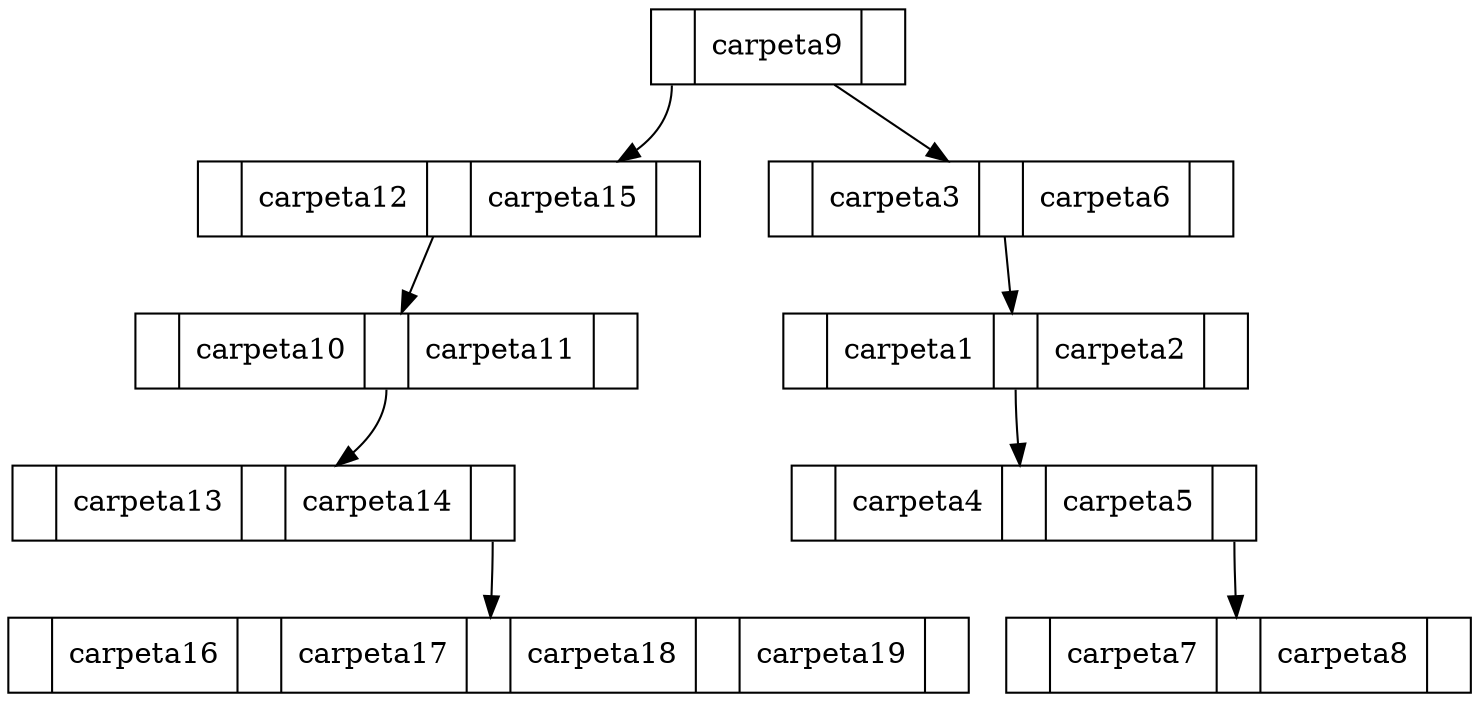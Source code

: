 
digraph G{
 node [shape=record] ;
Nodo0[label="<P1>|carpeta9|<P1>"];
Nodo0:P0 -> Nodo1;
Nodo1[label="<PO>|carpeta3|<P1>|carpeta6|<P2>"];
Nodo1:P0 -> Nodo2;
Nodo2[label="<PO>|carpeta1|<P1>|carpeta2|<P2>"];
Nodo2:P1 -> Nodo3;
Nodo3[label="<PO>|carpeta4|<P1>|carpeta5|<P2>"];
Nodo3:P2 -> Nodo4;
Nodo4[label="<PO>|carpeta7|<P1>|carpeta8|<P2>"];
Nodo0:P1 -> Nodo5;
Nodo5[label="<PO>|carpeta12|<P1>|carpeta15|<P2>"];
Nodo5:P0 -> Nodo6;
Nodo6[label="<PO>|carpeta10|<P1>|carpeta11|<P2>"];
Nodo6:P1 -> Nodo7;
Nodo7[label="<PO>|carpeta13|<P1>|carpeta14|<P2>"];
Nodo7:P2 -> Nodo8;
Nodo8[label="<PO>|carpeta16|<P1>|carpeta17|<P2>|carpeta18|<P3>|carpeta19|<P4>"];
}